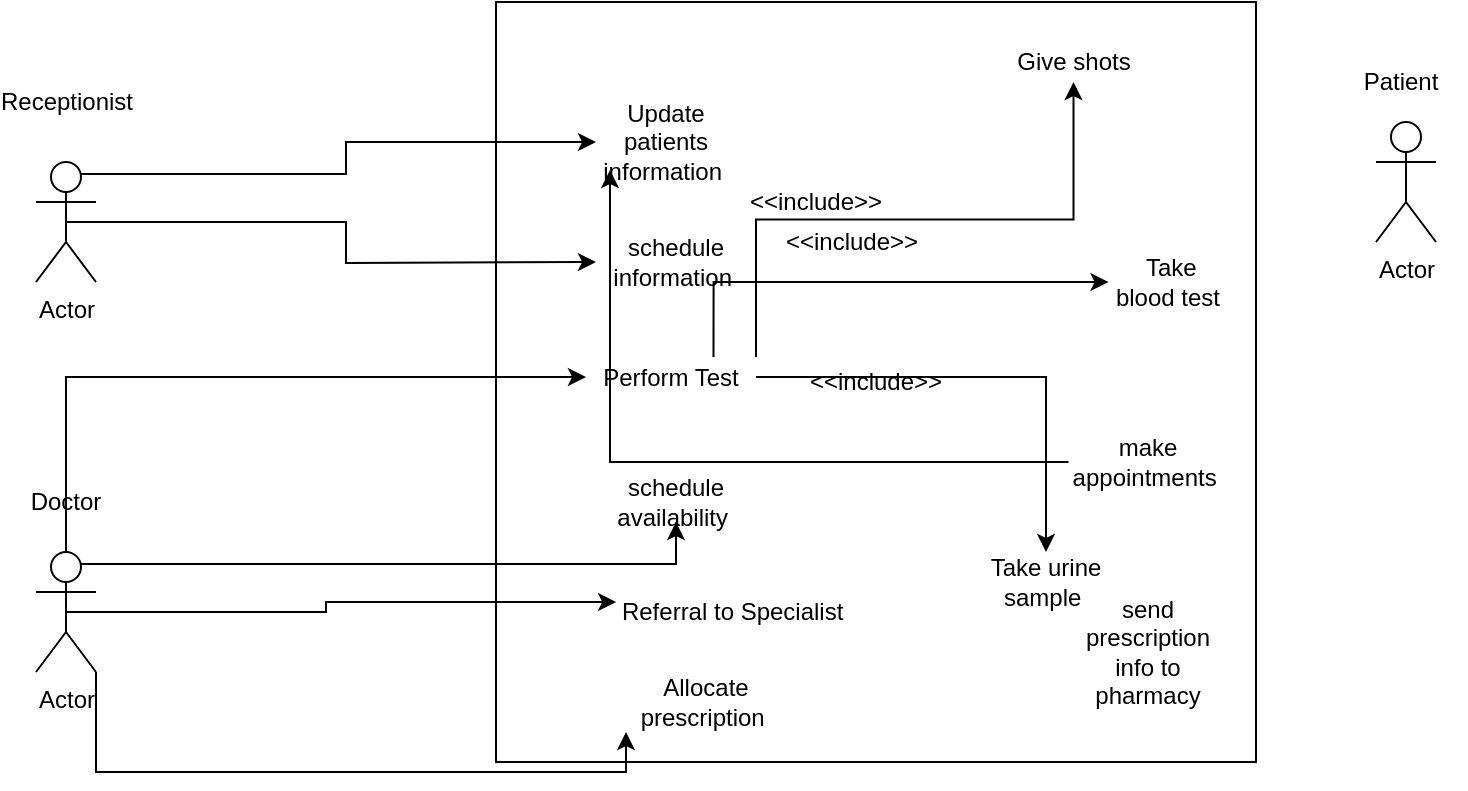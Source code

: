 <mxfile version="14.4.2" type="github">
  <diagram name="Page-1" id="e7e014a7-5840-1c2e-5031-d8a46d1fe8dd">
    <mxGraphModel dx="1176" dy="402" grid="1" gridSize="10" guides="1" tooltips="1" connect="1" arrows="1" fold="1" page="1" pageScale="1" pageWidth="1169" pageHeight="826" background="#ffffff" math="0" shadow="0">
      <root>
        <mxCell id="0" />
        <mxCell id="1" parent="0" />
        <mxCell id="MBHg4sbTyiIhYGjnM7wG-41" value="Actor" style="shape=umlActor;verticalLabelPosition=bottom;verticalAlign=top;html=1;outlineConnect=0;" vertex="1" parent="1">
          <mxGeometry x="760" y="60" width="30" height="60" as="geometry" />
        </mxCell>
        <mxCell id="MBHg4sbTyiIhYGjnM7wG-42" value="&lt;span&gt;&amp;lt;&amp;lt;include&amp;gt;&amp;gt;&lt;/span&gt;" style="whiteSpace=wrap;html=1;aspect=fixed;" vertex="1" parent="1">
          <mxGeometry x="320" width="380" height="380" as="geometry" />
        </mxCell>
        <mxCell id="MBHg4sbTyiIhYGjnM7wG-43" value="Give shots" style="text;html=1;strokeColor=none;fillColor=none;align=center;verticalAlign=middle;whiteSpace=wrap;rounded=0;" vertex="1" parent="1">
          <mxGeometry x="540" y="20" width="137.5" height="20" as="geometry" />
        </mxCell>
        <mxCell id="MBHg4sbTyiIhYGjnM7wG-46" value="&amp;nbsp;Take blood test" style="text;html=1;strokeColor=none;fillColor=none;align=center;verticalAlign=middle;whiteSpace=wrap;rounded=0;" vertex="1" parent="1">
          <mxGeometry x="626.25" y="130" width="60" height="20" as="geometry" />
        </mxCell>
        <mxCell id="MBHg4sbTyiIhYGjnM7wG-47" value="Take urine sample&amp;nbsp;" style="text;html=1;strokeColor=none;fillColor=none;align=center;verticalAlign=middle;whiteSpace=wrap;rounded=0;" vertex="1" parent="1">
          <mxGeometry x="555" y="275" width="80" height="30" as="geometry" />
        </mxCell>
        <mxCell id="MBHg4sbTyiIhYGjnM7wG-49" value="Allocate prescription&amp;nbsp;" style="text;html=1;strokeColor=none;fillColor=none;align=center;verticalAlign=middle;whiteSpace=wrap;rounded=0;" vertex="1" parent="1">
          <mxGeometry x="385" y="335" width="80" height="30" as="geometry" />
        </mxCell>
        <mxCell id="MBHg4sbTyiIhYGjnM7wG-89" style="edgeStyle=orthogonalEdgeStyle;rounded=0;orthogonalLoop=1;jettySize=auto;html=1;exitX=0;exitY=0.5;exitDx=0;exitDy=0;entryX=0.1;entryY=1.2;entryDx=0;entryDy=0;entryPerimeter=0;" edge="1" parent="1" source="MBHg4sbTyiIhYGjnM7wG-50" target="MBHg4sbTyiIhYGjnM7wG-66">
          <mxGeometry relative="1" as="geometry" />
        </mxCell>
        <mxCell id="MBHg4sbTyiIhYGjnM7wG-50" value="make appointments&amp;nbsp;" style="text;html=1;strokeColor=none;fillColor=none;align=center;verticalAlign=middle;whiteSpace=wrap;rounded=0;" vertex="1" parent="1">
          <mxGeometry x="606.25" y="220" width="80" height="20" as="geometry" />
        </mxCell>
        <mxCell id="MBHg4sbTyiIhYGjnM7wG-53" value="Referral to Specialist&amp;nbsp;" style="text;html=1;strokeColor=none;fillColor=none;align=center;verticalAlign=middle;whiteSpace=wrap;rounded=0;" vertex="1" parent="1">
          <mxGeometry x="350" y="295" width="180" height="20" as="geometry" />
        </mxCell>
        <mxCell id="MBHg4sbTyiIhYGjnM7wG-54" value="Patient" style="text;html=1;strokeColor=none;fillColor=none;align=center;verticalAlign=middle;whiteSpace=wrap;rounded=0;" vertex="1" parent="1">
          <mxGeometry x="740" y="30" width="65" height="20" as="geometry" />
        </mxCell>
        <mxCell id="MBHg4sbTyiIhYGjnM7wG-81" style="edgeStyle=orthogonalEdgeStyle;rounded=0;orthogonalLoop=1;jettySize=auto;html=1;exitX=0.5;exitY=0.5;exitDx=0;exitDy=0;exitPerimeter=0;" edge="1" parent="1" source="MBHg4sbTyiIhYGjnM7wG-55">
          <mxGeometry relative="1" as="geometry">
            <mxPoint x="370" y="130" as="targetPoint" />
          </mxGeometry>
        </mxCell>
        <mxCell id="MBHg4sbTyiIhYGjnM7wG-84" style="edgeStyle=orthogonalEdgeStyle;rounded=0;orthogonalLoop=1;jettySize=auto;html=1;exitX=0.75;exitY=0.1;exitDx=0;exitDy=0;exitPerimeter=0;entryX=0;entryY=0.5;entryDx=0;entryDy=0;" edge="1" parent="1" source="MBHg4sbTyiIhYGjnM7wG-55" target="MBHg4sbTyiIhYGjnM7wG-66">
          <mxGeometry relative="1" as="geometry" />
        </mxCell>
        <mxCell id="MBHg4sbTyiIhYGjnM7wG-55" value="Actor" style="shape=umlActor;verticalLabelPosition=bottom;verticalAlign=top;html=1;outlineConnect=0;" vertex="1" parent="1">
          <mxGeometry x="90" y="80" width="30" height="60" as="geometry" />
        </mxCell>
        <mxCell id="MBHg4sbTyiIhYGjnM7wG-75" style="edgeStyle=orthogonalEdgeStyle;rounded=0;orthogonalLoop=1;jettySize=auto;html=1;exitX=0.5;exitY=0.5;exitDx=0;exitDy=0;exitPerimeter=0;entryX=0.167;entryY=0.25;entryDx=0;entryDy=0;entryPerimeter=0;" edge="1" parent="1" source="MBHg4sbTyiIhYGjnM7wG-56" target="MBHg4sbTyiIhYGjnM7wG-53">
          <mxGeometry relative="1" as="geometry" />
        </mxCell>
        <mxCell id="MBHg4sbTyiIhYGjnM7wG-83" style="edgeStyle=orthogonalEdgeStyle;rounded=0;orthogonalLoop=1;jettySize=auto;html=1;exitX=0.75;exitY=0.1;exitDx=0;exitDy=0;exitPerimeter=0;" edge="1" parent="1" source="MBHg4sbTyiIhYGjnM7wG-56" target="MBHg4sbTyiIhYGjnM7wG-69">
          <mxGeometry relative="1" as="geometry" />
        </mxCell>
        <mxCell id="MBHg4sbTyiIhYGjnM7wG-85" style="edgeStyle=orthogonalEdgeStyle;rounded=0;orthogonalLoop=1;jettySize=auto;html=1;exitX=0.5;exitY=0;exitDx=0;exitDy=0;exitPerimeter=0;entryX=0;entryY=0.5;entryDx=0;entryDy=0;" edge="1" parent="1" source="MBHg4sbTyiIhYGjnM7wG-56" target="MBHg4sbTyiIhYGjnM7wG-72">
          <mxGeometry relative="1" as="geometry" />
        </mxCell>
        <mxCell id="MBHg4sbTyiIhYGjnM7wG-92" style="edgeStyle=orthogonalEdgeStyle;rounded=0;orthogonalLoop=1;jettySize=auto;html=1;exitX=1;exitY=1;exitDx=0;exitDy=0;exitPerimeter=0;entryX=0;entryY=1;entryDx=0;entryDy=0;" edge="1" parent="1" source="MBHg4sbTyiIhYGjnM7wG-56" target="MBHg4sbTyiIhYGjnM7wG-49">
          <mxGeometry relative="1" as="geometry" />
        </mxCell>
        <mxCell id="MBHg4sbTyiIhYGjnM7wG-56" value="Actor" style="shape=umlActor;verticalLabelPosition=bottom;verticalAlign=top;html=1;outlineConnect=0;" vertex="1" parent="1">
          <mxGeometry x="90" y="275" width="30" height="60" as="geometry" />
        </mxCell>
        <mxCell id="MBHg4sbTyiIhYGjnM7wG-61" value="Receptionist" style="text;html=1;strokeColor=none;fillColor=none;align=center;verticalAlign=middle;whiteSpace=wrap;rounded=0;" vertex="1" parent="1">
          <mxGeometry x="72.5" y="40" width="65" height="20" as="geometry" />
        </mxCell>
        <mxCell id="MBHg4sbTyiIhYGjnM7wG-63" value="Doctor" style="text;html=1;strokeColor=none;fillColor=none;align=center;verticalAlign=middle;whiteSpace=wrap;rounded=0;" vertex="1" parent="1">
          <mxGeometry x="80" y="240" width="50" height="20" as="geometry" />
        </mxCell>
        <mxCell id="MBHg4sbTyiIhYGjnM7wG-66" value="Update patients information&amp;nbsp;" style="text;html=1;strokeColor=none;fillColor=none;align=center;verticalAlign=middle;whiteSpace=wrap;rounded=0;" vertex="1" parent="1">
          <mxGeometry x="370" y="60" width="70" height="20" as="geometry" />
        </mxCell>
        <mxCell id="MBHg4sbTyiIhYGjnM7wG-68" value="schedule information&amp;nbsp;" style="text;html=1;strokeColor=none;fillColor=none;align=center;verticalAlign=middle;whiteSpace=wrap;rounded=0;" vertex="1" parent="1">
          <mxGeometry x="390" y="120" width="40" height="20" as="geometry" />
        </mxCell>
        <mxCell id="MBHg4sbTyiIhYGjnM7wG-69" value="schedule availability&amp;nbsp;" style="text;html=1;strokeColor=none;fillColor=none;align=center;verticalAlign=middle;whiteSpace=wrap;rounded=0;" vertex="1" parent="1">
          <mxGeometry x="370" y="240" width="80" height="20" as="geometry" />
        </mxCell>
        <mxCell id="MBHg4sbTyiIhYGjnM7wG-77" style="edgeStyle=orthogonalEdgeStyle;rounded=0;orthogonalLoop=1;jettySize=auto;html=1;exitX=0.75;exitY=0;exitDx=0;exitDy=0;entryX=0;entryY=0.5;entryDx=0;entryDy=0;" edge="1" parent="1" source="MBHg4sbTyiIhYGjnM7wG-72" target="MBHg4sbTyiIhYGjnM7wG-46">
          <mxGeometry relative="1" as="geometry" />
        </mxCell>
        <mxCell id="MBHg4sbTyiIhYGjnM7wG-78" style="edgeStyle=orthogonalEdgeStyle;rounded=0;orthogonalLoop=1;jettySize=auto;html=1;exitX=1;exitY=0.5;exitDx=0;exitDy=0;" edge="1" parent="1" source="MBHg4sbTyiIhYGjnM7wG-72" target="MBHg4sbTyiIhYGjnM7wG-47">
          <mxGeometry relative="1" as="geometry" />
        </mxCell>
        <mxCell id="MBHg4sbTyiIhYGjnM7wG-79" style="edgeStyle=orthogonalEdgeStyle;rounded=0;orthogonalLoop=1;jettySize=auto;html=1;exitX=1;exitY=0;exitDx=0;exitDy=0;" edge="1" parent="1" source="MBHg4sbTyiIhYGjnM7wG-72" target="MBHg4sbTyiIhYGjnM7wG-43">
          <mxGeometry relative="1" as="geometry" />
        </mxCell>
        <mxCell id="MBHg4sbTyiIhYGjnM7wG-72" value="Perform Test" style="text;html=1;strokeColor=none;fillColor=none;align=center;verticalAlign=middle;whiteSpace=wrap;rounded=0;" vertex="1" parent="1">
          <mxGeometry x="365" y="177.5" width="85" height="20" as="geometry" />
        </mxCell>
        <mxCell id="MBHg4sbTyiIhYGjnM7wG-80" value="&amp;lt;&amp;lt;include&amp;gt;&amp;gt;" style="text;html=1;strokeColor=none;fillColor=none;align=center;verticalAlign=middle;whiteSpace=wrap;rounded=0;" vertex="1" parent="1">
          <mxGeometry x="460" y="90" width="40" height="20" as="geometry" />
        </mxCell>
        <mxCell id="MBHg4sbTyiIhYGjnM7wG-87" value="&amp;lt;&amp;lt;include&amp;gt;&amp;gt;" style="text;html=1;strokeColor=none;fillColor=none;align=center;verticalAlign=middle;whiteSpace=wrap;rounded=0;" vertex="1" parent="1">
          <mxGeometry x="477.5" y="110" width="40" height="20" as="geometry" />
        </mxCell>
        <mxCell id="MBHg4sbTyiIhYGjnM7wG-90" value="send prescription info to pharmacy" style="text;html=1;strokeColor=none;fillColor=none;align=center;verticalAlign=middle;whiteSpace=wrap;rounded=0;" vertex="1" parent="1">
          <mxGeometry x="626.25" y="315" width="40" height="20" as="geometry" />
        </mxCell>
        <mxCell id="MBHg4sbTyiIhYGjnM7wG-97" style="edgeStyle=orthogonalEdgeStyle;rounded=0;orthogonalLoop=1;jettySize=auto;html=1;exitX=0.5;exitY=1;exitDx=0;exitDy=0;" edge="1" parent="1" source="MBHg4sbTyiIhYGjnM7wG-68" target="MBHg4sbTyiIhYGjnM7wG-68">
          <mxGeometry relative="1" as="geometry" />
        </mxCell>
      </root>
    </mxGraphModel>
  </diagram>
</mxfile>
